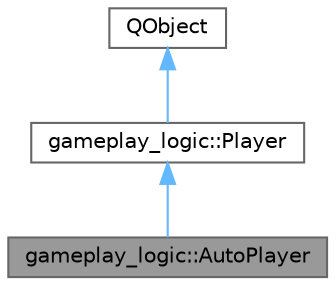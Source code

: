 digraph "gameplay_logic::AutoPlayer"
{
 // LATEX_PDF_SIZE
  bgcolor="transparent";
  edge [fontname=Helvetica,fontsize=10,labelfontname=Helvetica,labelfontsize=10];
  node [fontname=Helvetica,fontsize=10,shape=box,height=0.2,width=0.4];
  Node1 [id="Node000001",label="gameplay_logic::AutoPlayer",height=0.2,width=0.4,color="gray40", fillcolor="grey60", style="filled", fontcolor="black",tooltip="A player that plays automatically, hitting all notes perfectly."];
  Node2 -> Node1 [id="edge1_Node000001_Node000002",dir="back",color="steelblue1",style="solid",tooltip=" "];
  Node2 [id="Node000002",label="gameplay_logic::Player",height=0.2,width=0.4,color="gray40", fillcolor="white", style="filled",URL="$classgameplay__logic_1_1Player.html",tooltip="A player in a chart."];
  Node3 -> Node2 [id="edge2_Node000002_Node000003",dir="back",color="steelblue1",style="solid",tooltip=" "];
  Node3 [id="Node000003",label="QObject",height=0.2,width=0.4,color="gray40", fillcolor="white", style="filled",tooltip=" "];
}
